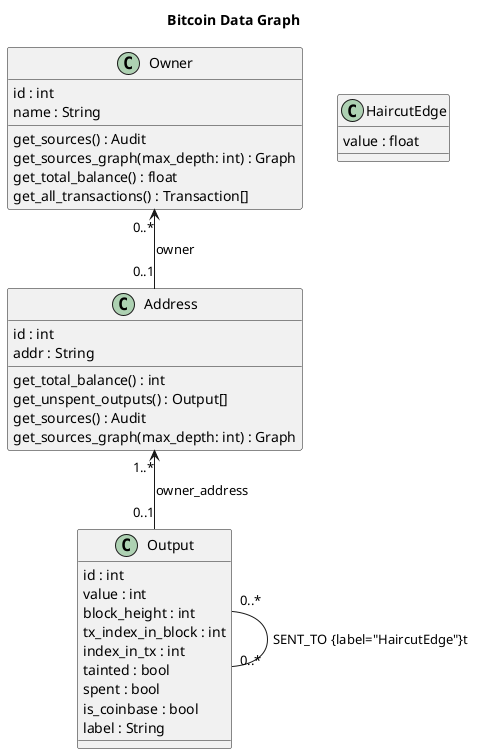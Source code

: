 @startuml
title Bitcoin Data Graph

class Owner {
    id : int
    name : String
    get_sources() : Audit
    get_sources_graph(max_depth: int) : Graph
    get_total_balance() : float
    get_all_transactions() : Transaction[]
}

class Address {
    id : int
    addr : String
    get_total_balance() : int
    get_unspent_outputs() : Output[]
    get_sources() : Audit
    get_sources_graph(max_depth: int) : Graph
}

class HaircutEdge {
    value : float
}

class Output {
    id : int
    value : int
    block_height : int
    tx_index_in_block : int
    index_in_tx : int
    tainted : bool
    spent : bool
    is_coinbase : bool
    label : String
}

Owner "0..*" <-- "0..1" Address : owner
Address "1..*" <-- "0..1" Output : owner_address
Output "0..*" -- "0..*" Output : SENT_TO {label="HaircutEdge"}t

@enduml
